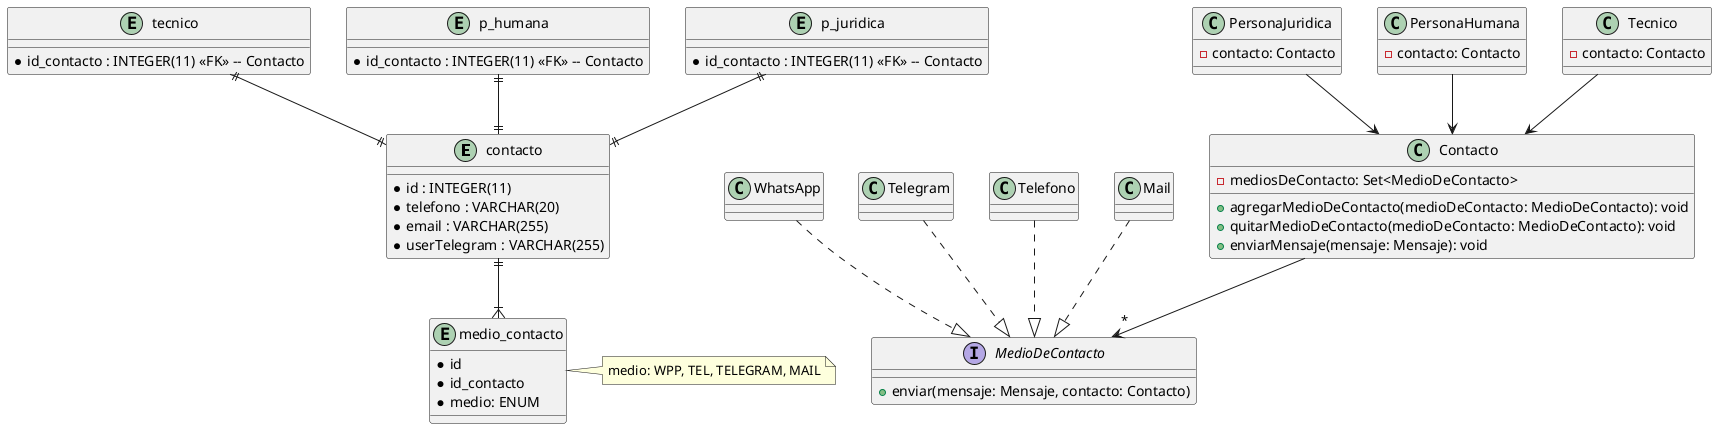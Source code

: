 @startuml

entity contacto {
    * id : INTEGER(11)
    * telefono : VARCHAR(20)
    * email : VARCHAR(255)
    * userTelegram : VARCHAR(255)
    'TODO cómo diferenciar wpp, telegram, etc. porque necesitan distintos datos
}

entity medio_contacto{
    * id
    * id_contacto
    * medio: ENUM
}
note right
medio: WPP, TEL, TELEGRAM, MAIL
end note

contacto ||--|{ medio_contacto

entity tecnico {
  * id_contacto : INTEGER(11) <<FK>> -- Contacto
}

entity p_humana {
  * id_contacto : INTEGER(11) <<FK>> -- Contacto
}
entity p_juridica {
  * id_contacto : INTEGER(11) <<FK>> -- Contacto
}

p_juridica ||--|| contacto
p_humana ||--|| contacto
tecnico ||--|| contacto


class Contacto {
 - mediosDeContacto: Set<MedioDeContacto>
 + agregarMedioDeContacto(medioDeContacto: MedioDeContacto): void
 + quitarMedioDeContacto(medioDeContacto: MedioDeContacto): void
 + enviarMensaje(mensaje: Mensaje): void
}

Contacto --> "*" MedioDeContacto

interface MedioDeContacto {
 + enviar(mensaje: Mensaje, contacto: Contacto)
}

class WhatsApp {}

WhatsApp ..|> MedioDeContacto

class Telegram {}

Telegram ..|> MedioDeContacto

class Telefono {}

Telefono ..|> MedioDeContacto

class Mail {}

Mail ..|> MedioDeContacto

class PersonaJuridica{
- contacto: Contacto
}
PersonaJuridica --> Contacto

class PersonaHumana{
- contacto: Contacto
}
PersonaHumana --> Contacto

class Tecnico{
- contacto: Contacto
}
Tecnico --> Contacto
@end_uml